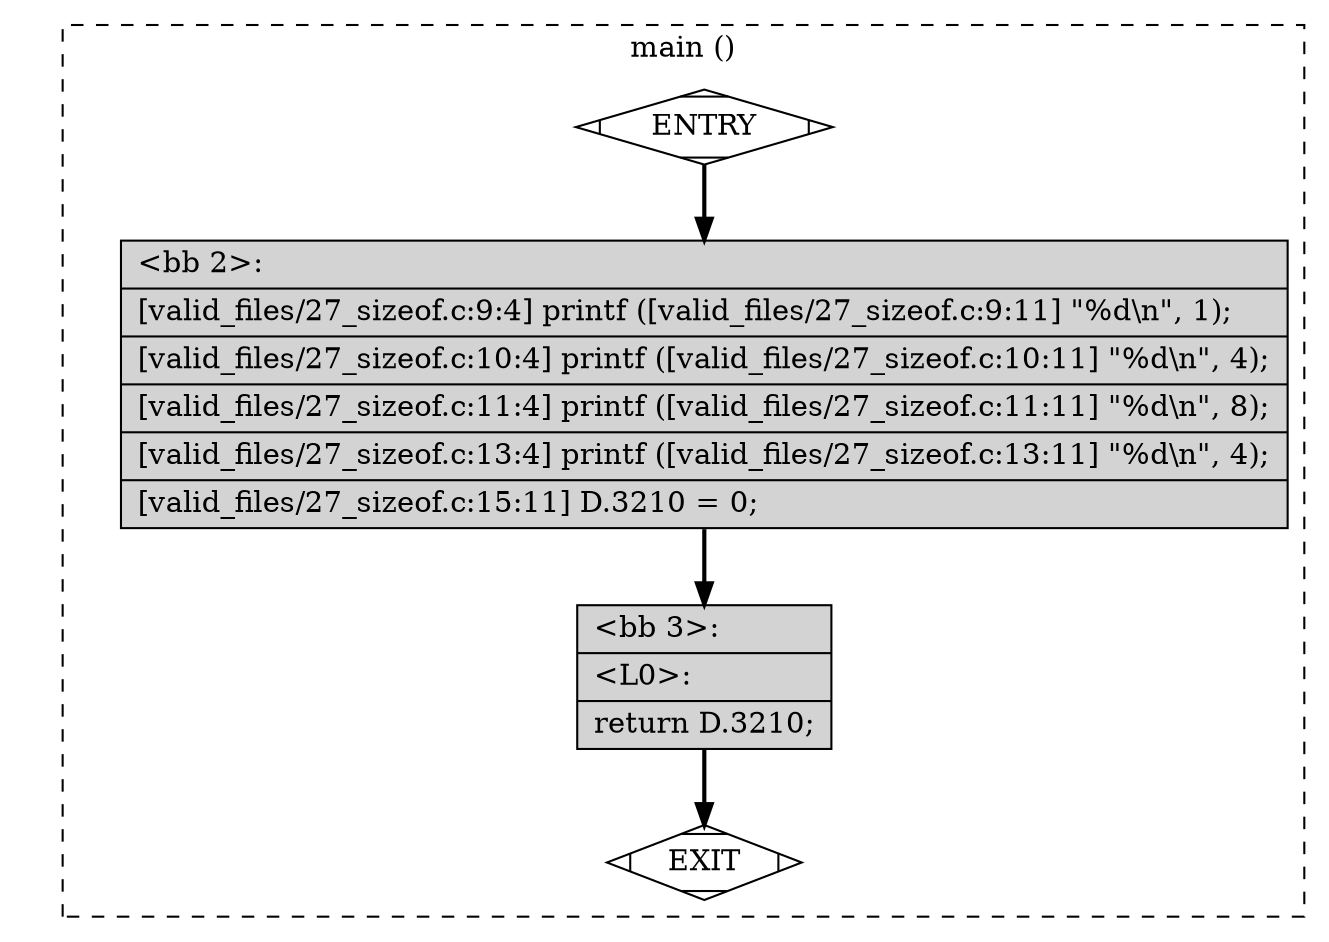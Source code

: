 digraph "a-27_sizeof.c.015t.cfg" {
overlap=false;
subgraph "cluster_main" {
	style="dashed";
	color="black";
	label="main ()";
	fn_0_basic_block_0 [shape=Mdiamond,style=filled,fillcolor=white,label="ENTRY"];

	fn_0_basic_block_1 [shape=Mdiamond,style=filled,fillcolor=white,label="EXIT"];

	fn_0_basic_block_2 [shape=record,style=filled,fillcolor=lightgrey,label="{\<bb\ 2\>:\l\
|[valid_files/27_sizeof.c:9:4]\ printf\ ([valid_files/27_sizeof.c:9:11]\ \"%d\\n\",\ 1);\l\
|[valid_files/27_sizeof.c:10:4]\ printf\ ([valid_files/27_sizeof.c:10:11]\ \"%d\\n\",\ 4);\l\
|[valid_files/27_sizeof.c:11:4]\ printf\ ([valid_files/27_sizeof.c:11:11]\ \"%d\\n\",\ 8);\l\
|[valid_files/27_sizeof.c:13:4]\ printf\ ([valid_files/27_sizeof.c:13:11]\ \"%d\\n\",\ 4);\l\
|[valid_files/27_sizeof.c:15:11]\ D.3210\ =\ 0;\l\
}"];

	fn_0_basic_block_3 [shape=record,style=filled,fillcolor=lightgrey,label="{\<bb\ 3\>:\l\
|\<L0\>:\l\
|return\ D.3210;\l\
}"];

	fn_0_basic_block_0:s -> fn_0_basic_block_2:n [style="solid,bold",color=black,weight=100,constraint=true];
	fn_0_basic_block_2:s -> fn_0_basic_block_3:n [style="solid,bold",color=black,weight=100,constraint=true];
	fn_0_basic_block_3:s -> fn_0_basic_block_1:n [style="solid,bold",color=black,weight=10,constraint=true];
	fn_0_basic_block_0:s -> fn_0_basic_block_1:n [style="invis",constraint=true];
}
}
